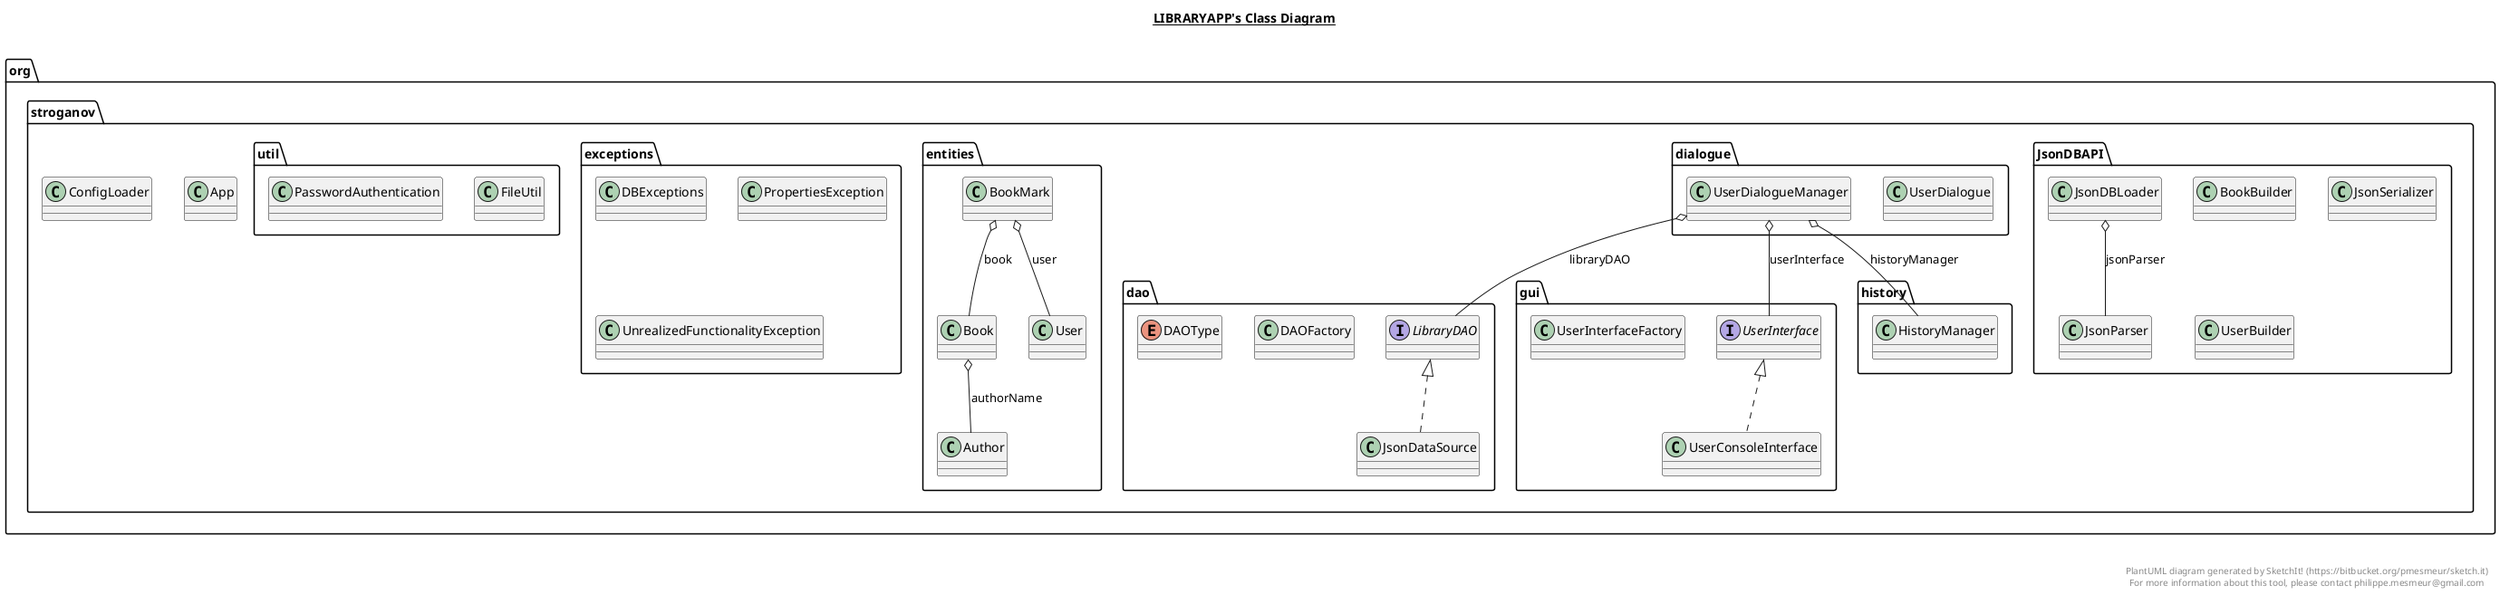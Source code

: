 @startuml

title __LIBRARYAPP's Class Diagram__\n

  namespace org.stroganov {
    class org.stroganov.App {
    }
  }
  

  namespace org.stroganov {
    class org.stroganov.ConfigLoader {
    }
  }
  

  namespace org.stroganov {
    namespace JsonDBAPI {
      class org.stroganov.JsonDBAPI.BookBuilder {
      }
    }
  }
  

  namespace org.stroganov {
    namespace JsonDBAPI {
      class org.stroganov.JsonDBAPI.JsonDBLoader {
      }
    }
  }
  

  namespace org.stroganov {
    namespace JsonDBAPI {
      class org.stroganov.JsonDBAPI.JsonParser {
      }
    }
  }
  

  namespace org.stroganov {
    namespace JsonDBAPI {
      class org.stroganov.JsonDBAPI.JsonSerializer {
      }
    }
  }
  

  namespace org.stroganov {
    namespace JsonDBAPI {
      class org.stroganov.JsonDBAPI.UserBuilder {
      }
    }
  }
  

  namespace org.stroganov {
    namespace dao {
      class org.stroganov.dao.DAOFactory {
      }
    }
  }
  

  namespace org.stroganov {
    namespace dao {
      enum DAOType {
      }
    }
  }
  

  namespace org.stroganov {
    namespace dao {
      class org.stroganov.dao.JsonDataSource {
      }
    }
  }
  

  namespace org.stroganov {
    namespace dao {
      interface org.stroganov.dao.LibraryDAO {
      }
    }
  }
  

  namespace org.stroganov {
    namespace dialogue {
      class org.stroganov.dialogue.UserDialogue {
      }
    }
  }
  

  namespace org.stroganov {
    namespace dialogue {
      class org.stroganov.dialogue.UserDialogueManager {
      }
    }
  }
  

  namespace org.stroganov {
    namespace entities {
      class org.stroganov.entities.Author {
      }
    }
  }
  

  namespace org.stroganov {
    namespace entities {
      class org.stroganov.entities.Book {
      }
    }
  }
  

  namespace org.stroganov {
    namespace entities {
      class org.stroganov.entities.BookMark {
      }
    }
  }
  

  namespace org.stroganov {
    namespace entities {
      class org.stroganov.entities.User {
      }
    }
  }
  

  namespace org.stroganov {
    namespace exceptions {
      class org.stroganov.exceptions.DBExceptions {
      }
    }
  }
  

  namespace org.stroganov {
    namespace exceptions {
      class org.stroganov.exceptions.PropertiesException {
      }
    }
  }
  

  namespace org.stroganov {
    namespace exceptions {
      class org.stroganov.exceptions.UnrealizedFunctionalityException {
      }
    }
  }
  

  namespace org.stroganov {
    namespace gui {
      class org.stroganov.gui.UserConsoleInterface {
      }
    }
  }
  

  namespace org.stroganov {
    namespace gui {
      interface org.stroganov.gui.UserInterface {
      }
    }
  }
  

  namespace org.stroganov {
    namespace gui {
      class org.stroganov.gui.UserInterfaceFactory {
      }
    }
  }
  

  namespace org.stroganov {
    namespace history {
      class org.stroganov.history.HistoryManager {
      }
    }
  }
  

  namespace org.stroganov {
    namespace util {
      class org.stroganov.util.FileUtil {
      }
    }
  }
  

  namespace org.stroganov {
    namespace util {
      class org.stroganov.util.PasswordAuthentication {
      }
    }
  }
  

  org.stroganov.JsonDBAPI.JsonDBLoader o-- org.stroganov.JsonDBAPI.JsonParser : jsonParser
  org.stroganov.dao.JsonDataSource .up.|> org.stroganov.dao.LibraryDAO
  org.stroganov.dialogue.UserDialogueManager o-- org.stroganov.history.HistoryManager : historyManager
  org.stroganov.dialogue.UserDialogueManager o-- org.stroganov.dao.LibraryDAO : libraryDAO
  org.stroganov.dialogue.UserDialogueManager o-- org.stroganov.gui.UserInterface : userInterface
  org.stroganov.entities.Book o-- org.stroganov.entities.Author : authorName
  org.stroganov.entities.BookMark o-- org.stroganov.entities.Book : book
  org.stroganov.entities.BookMark o-- org.stroganov.entities.User : user
  org.stroganov.gui.UserConsoleInterface .up.|> org.stroganov.gui.UserInterface


right footer


PlantUML diagram generated by SketchIt! (https://bitbucket.org/pmesmeur/sketch.it)
For more information about this tool, please contact philippe.mesmeur@gmail.com
endfooter

@enduml
